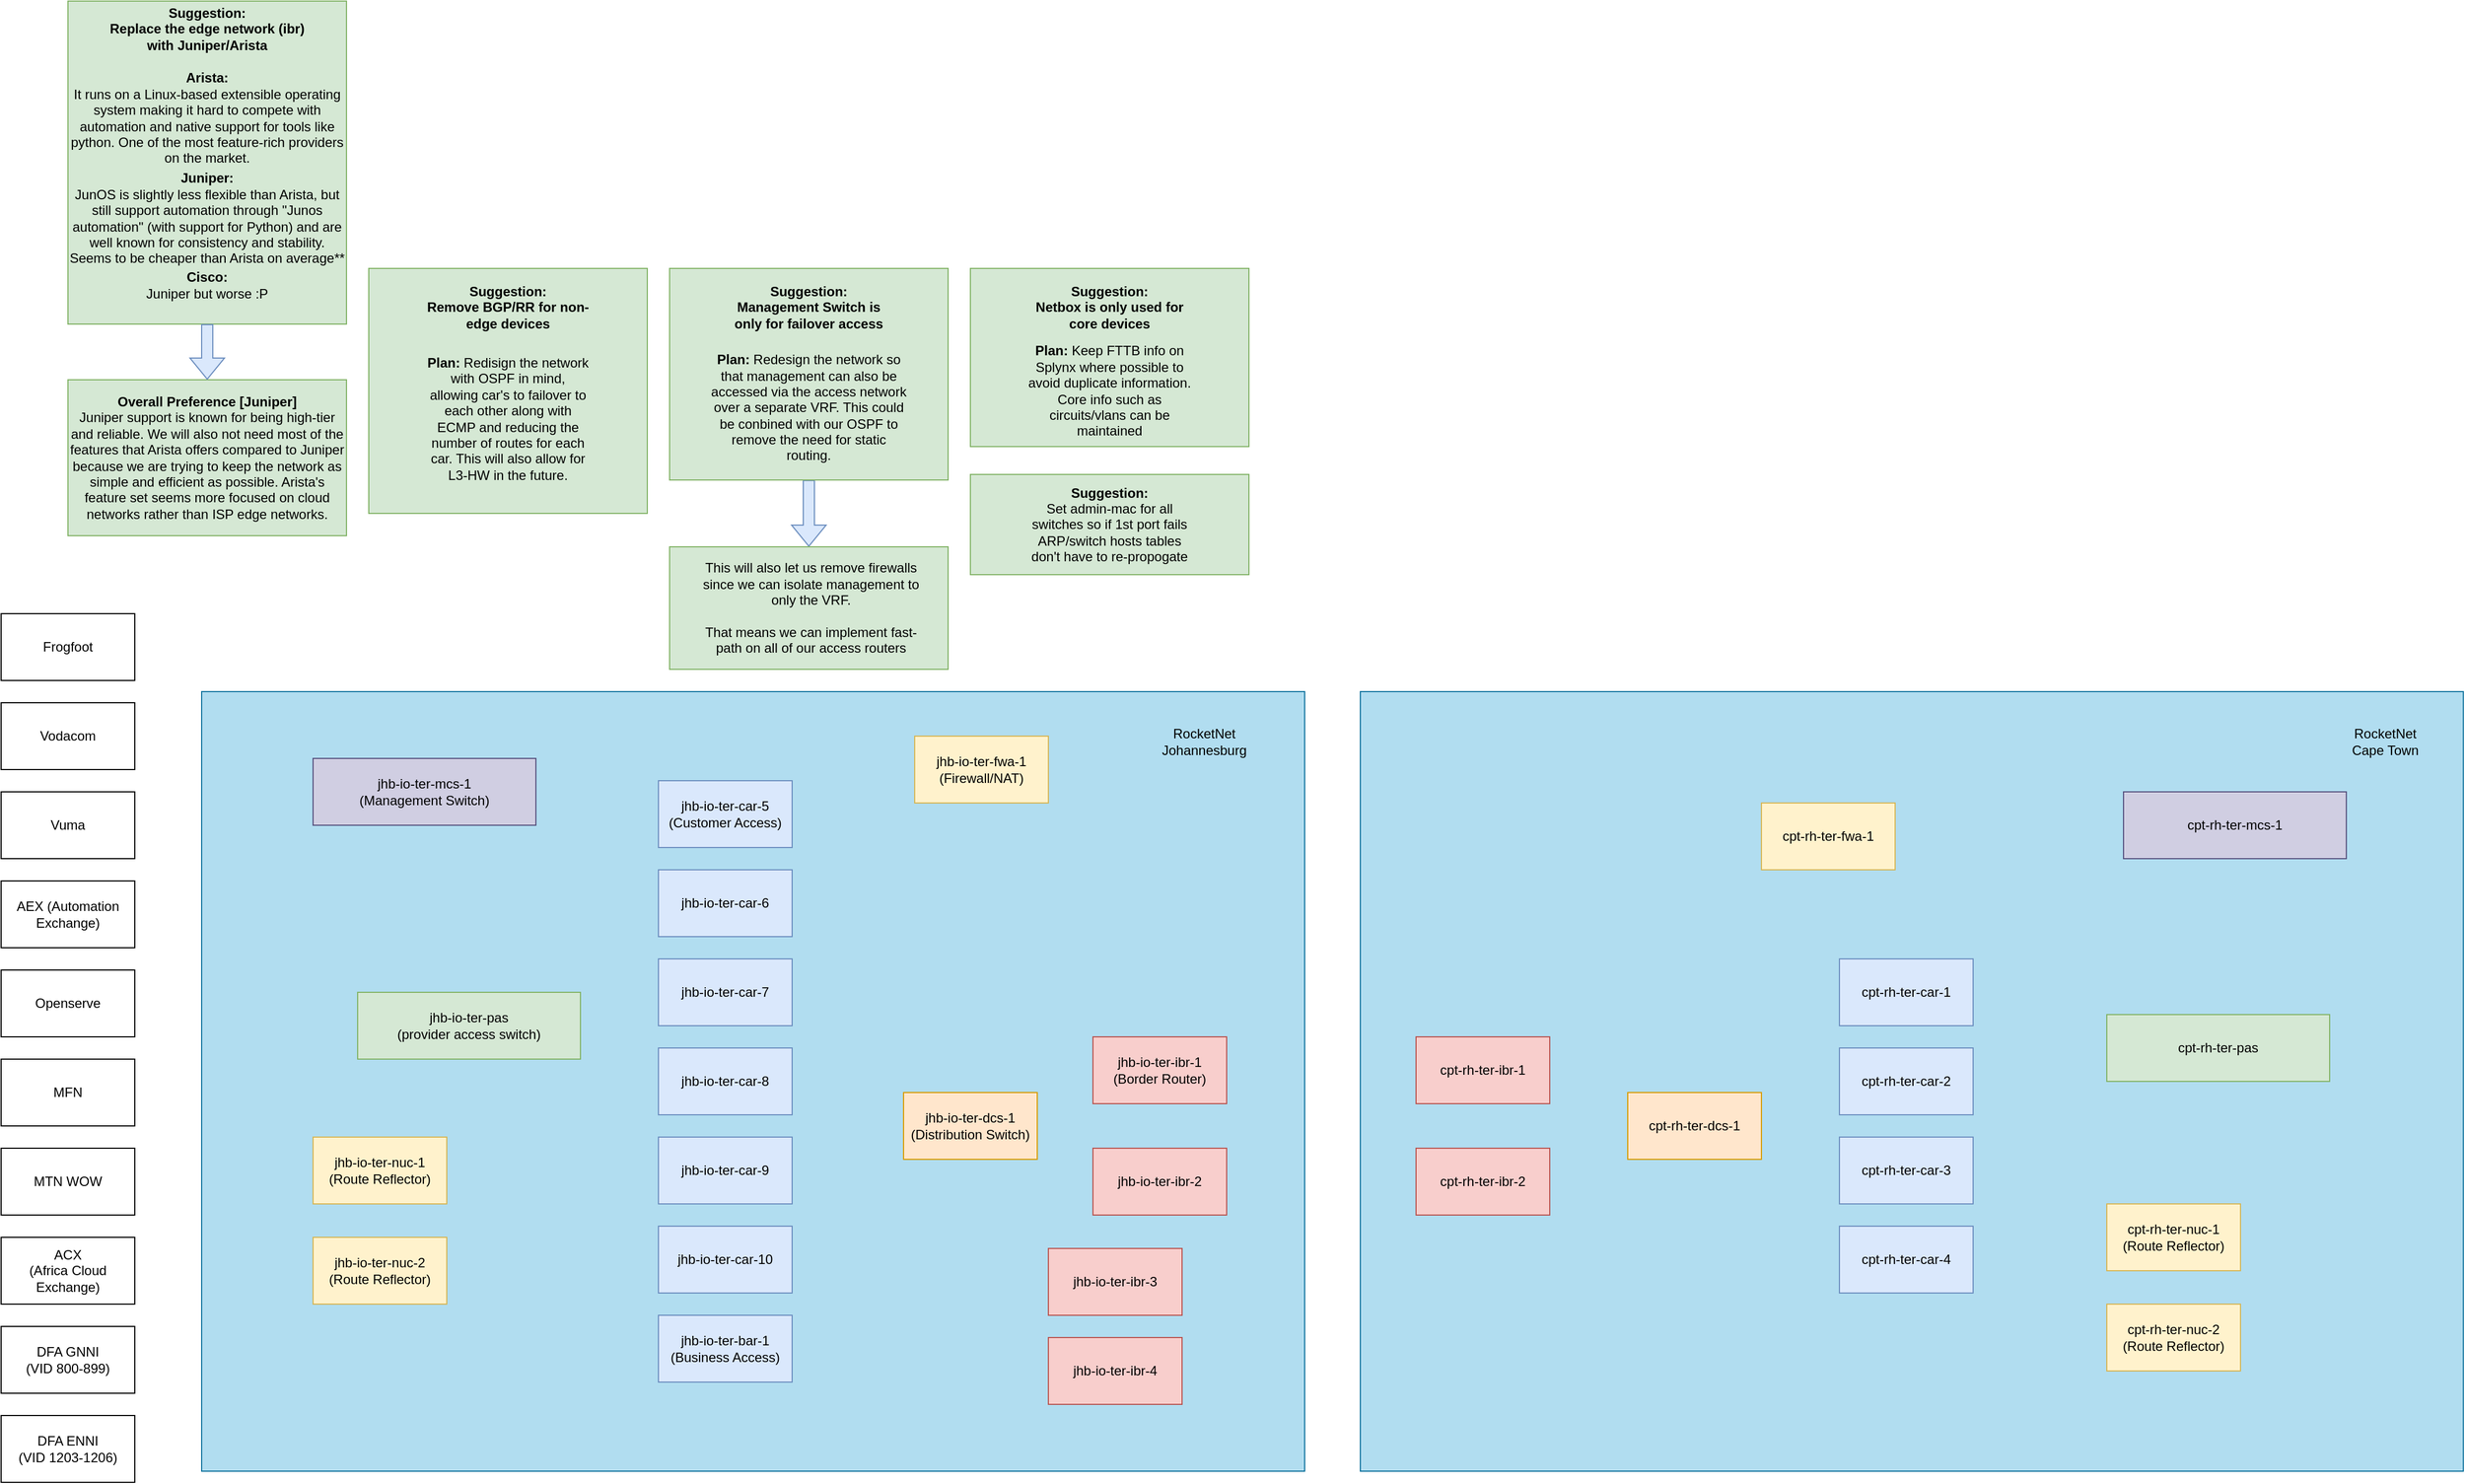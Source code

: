 <mxfile version="26.0.6">
  <diagram name="Page-1" id="0jXYULb7XNN_6yOyQ7-O">
    <mxGraphModel dx="1912" dy="1637" grid="1" gridSize="10" guides="1" tooltips="1" connect="1" arrows="1" fold="1" page="1" pageScale="1" pageWidth="850" pageHeight="1100" math="0" shadow="0">
      <root>
        <mxCell id="0" />
        <mxCell id="1" parent="0" />
        <mxCell id="cPcmEA7VBjGebmvJgzap-15" style="edgeStyle=orthogonalEdgeStyle;rounded=0;orthogonalLoop=1;jettySize=auto;html=1;entryX=0.5;entryY=0;entryDx=0;entryDy=0;shape=flexArrow;fillColor=#dae8fc;strokeColor=#6c8ebf;" edge="1" parent="1" source="cPcmEA7VBjGebmvJgzap-3" target="cPcmEA7VBjGebmvJgzap-13">
          <mxGeometry relative="1" as="geometry">
            <mxPoint x="-105" y="-230" as="targetPoint" />
          </mxGeometry>
        </mxCell>
        <mxCell id="cPcmEA7VBjGebmvJgzap-3" value="" style="rounded=0;whiteSpace=wrap;html=1;fillColor=#d5e8d4;strokeColor=#82b366;" vertex="1" parent="1">
          <mxGeometry x="-230" y="-460" width="250" height="190" as="geometry" />
        </mxCell>
        <mxCell id="fx19zx-SHGDhQ8waikCe-47" value="" style="rounded=0;whiteSpace=wrap;html=1;fillColor=#b1ddf0;strokeColor=#10739e;" parent="1" vertex="1">
          <mxGeometry x="390" y="-80" width="990" height="700" as="geometry" />
        </mxCell>
        <mxCell id="fx19zx-SHGDhQ8waikCe-46" value="" style="rounded=0;whiteSpace=wrap;html=1;fillColor=#b1ddf0;strokeColor=#10739e;" parent="1" vertex="1">
          <mxGeometry x="-650" y="-80" width="990" height="700" as="geometry" />
        </mxCell>
        <mxCell id="fx19zx-SHGDhQ8waikCe-1" value="&lt;div&gt;cpt-rh-ter-car-1&lt;/div&gt;" style="rounded=0;whiteSpace=wrap;html=1;fillColor=#dae8fc;strokeColor=#6c8ebf;" parent="1" vertex="1">
          <mxGeometry x="820" y="160" width="120" height="60" as="geometry" />
        </mxCell>
        <mxCell id="fx19zx-SHGDhQ8waikCe-5" value="&lt;div&gt;jhb-io-ter-car-5&lt;br&gt;(Customer Access)&lt;/div&gt;" style="rounded=0;whiteSpace=wrap;html=1;fillColor=#dae8fc;strokeColor=#6c8ebf;" parent="1" vertex="1">
          <mxGeometry x="-240" width="120" height="60" as="geometry" />
        </mxCell>
        <mxCell id="fx19zx-SHGDhQ8waikCe-6" value="jhb-io-ter-car-6" style="rounded=0;whiteSpace=wrap;html=1;fillColor=#dae8fc;strokeColor=#6c8ebf;" parent="1" vertex="1">
          <mxGeometry x="-240" y="80" width="120" height="60" as="geometry" />
        </mxCell>
        <mxCell id="fx19zx-SHGDhQ8waikCe-7" value="jhb-io-ter-car-7" style="rounded=0;whiteSpace=wrap;html=1;fillColor=#dae8fc;strokeColor=#6c8ebf;" parent="1" vertex="1">
          <mxGeometry x="-240" y="160" width="120" height="60" as="geometry" />
        </mxCell>
        <mxCell id="fx19zx-SHGDhQ8waikCe-8" value="jhb-io-ter-car-8" style="rounded=0;whiteSpace=wrap;html=1;fillColor=#dae8fc;strokeColor=#6c8ebf;" parent="1" vertex="1">
          <mxGeometry x="-240" y="240" width="120" height="60" as="geometry" />
        </mxCell>
        <mxCell id="fx19zx-SHGDhQ8waikCe-9" value="jhb-io-ter-car-9" style="rounded=0;whiteSpace=wrap;html=1;fillColor=#dae8fc;strokeColor=#6c8ebf;" parent="1" vertex="1">
          <mxGeometry x="-240" y="320" width="120" height="60" as="geometry" />
        </mxCell>
        <mxCell id="fx19zx-SHGDhQ8waikCe-10" value="jhb-io-ter-ibr-2" style="rounded=0;whiteSpace=wrap;html=1;fillColor=#f8cecc;strokeColor=#b85450;" parent="1" vertex="1">
          <mxGeometry x="150" y="330" width="120" height="60" as="geometry" />
        </mxCell>
        <mxCell id="fx19zx-SHGDhQ8waikCe-11" value="jhb-io-ter-ibr-1&lt;br&gt;(Border Router)" style="rounded=0;whiteSpace=wrap;html=1;fillColor=#f8cecc;strokeColor=#b85450;" parent="1" vertex="1">
          <mxGeometry x="150" y="230" width="120" height="60" as="geometry" />
        </mxCell>
        <mxCell id="fx19zx-SHGDhQ8waikCe-12" value="jhb-io-ter-ibr-3" style="rounded=0;whiteSpace=wrap;html=1;fillColor=#f8cecc;strokeColor=#b85450;" parent="1" vertex="1">
          <mxGeometry x="110" y="420" width="120" height="60" as="geometry" />
        </mxCell>
        <mxCell id="fx19zx-SHGDhQ8waikCe-13" value="jhb-io-ter-ibr-4" style="rounded=0;whiteSpace=wrap;html=1;fillColor=#f8cecc;strokeColor=#b85450;" parent="1" vertex="1">
          <mxGeometry x="110" y="500" width="120" height="60" as="geometry" />
        </mxCell>
        <mxCell id="fx19zx-SHGDhQ8waikCe-14" value="cpt-rh-ter-ibr-2" style="rounded=0;whiteSpace=wrap;html=1;fillColor=#f8cecc;strokeColor=#b85450;" parent="1" vertex="1">
          <mxGeometry x="440" y="330" width="120" height="60" as="geometry" />
        </mxCell>
        <mxCell id="fx19zx-SHGDhQ8waikCe-15" value="cpt-rh-ter-ibr-1" style="rounded=0;whiteSpace=wrap;html=1;fillColor=#f8cecc;strokeColor=#b85450;" parent="1" vertex="1">
          <mxGeometry x="440" y="230" width="120" height="60" as="geometry" />
        </mxCell>
        <mxCell id="fx19zx-SHGDhQ8waikCe-16" value="&lt;div&gt;jhb-io-ter-nuc-1&lt;/div&gt;&lt;div&gt;(Route Reflector)&lt;/div&gt;" style="rounded=0;whiteSpace=wrap;html=1;fillColor=#fff2cc;strokeColor=#d6b656;" parent="1" vertex="1">
          <mxGeometry x="-550" y="320" width="120" height="60" as="geometry" />
        </mxCell>
        <mxCell id="fx19zx-SHGDhQ8waikCe-17" value="&lt;div&gt;jhb-io-ter-nuc-2&lt;br&gt;(Route Reflector)&lt;/div&gt;" style="rounded=0;whiteSpace=wrap;html=1;fillColor=#fff2cc;strokeColor=#d6b656;" parent="1" vertex="1">
          <mxGeometry x="-550" y="410" width="120" height="60" as="geometry" />
        </mxCell>
        <mxCell id="fx19zx-SHGDhQ8waikCe-18" value="&lt;div&gt;jhb-io-ter-dcs-1&lt;br&gt;(Distribution Switch)&lt;/div&gt;" style="rounded=0;whiteSpace=wrap;html=1;fillColor=#ffe6cc;strokeColor=#d79b00;" parent="1" vertex="1">
          <mxGeometry x="-20" y="280" width="120" height="60" as="geometry" />
        </mxCell>
        <mxCell id="fx19zx-SHGDhQ8waikCe-19" value="&lt;div&gt;jhb-io-ter-pas&lt;br&gt;(provider access switch)&lt;/div&gt;" style="rounded=0;whiteSpace=wrap;html=1;fillColor=#d5e8d4;strokeColor=#82b366;" parent="1" vertex="1">
          <mxGeometry x="-510" y="190" width="200" height="60" as="geometry" />
        </mxCell>
        <mxCell id="fx19zx-SHGDhQ8waikCe-28" style="edgeStyle=orthogonalEdgeStyle;rounded=0;orthogonalLoop=1;jettySize=auto;html=1;exitX=0.5;exitY=1;exitDx=0;exitDy=0;" parent="1" edge="1">
          <mxGeometry relative="1" as="geometry">
            <mxPoint x="119.17" y="490" as="sourcePoint" />
            <mxPoint x="119.17" y="490" as="targetPoint" />
          </mxGeometry>
        </mxCell>
        <mxCell id="fx19zx-SHGDhQ8waikCe-31" value="&lt;div&gt;cpt-rh-ter-pas&lt;/div&gt;" style="rounded=0;whiteSpace=wrap;html=1;fillColor=#d5e8d4;strokeColor=#82b366;" parent="1" vertex="1">
          <mxGeometry x="1060" y="210" width="200" height="60" as="geometry" />
        </mxCell>
        <mxCell id="fx19zx-SHGDhQ8waikCe-32" value="cpt-rh-ter-dcs-1" style="rounded=0;whiteSpace=wrap;html=1;fillColor=#ffe6cc;strokeColor=#d79b00;" parent="1" vertex="1">
          <mxGeometry x="630" y="280" width="120" height="60" as="geometry" />
        </mxCell>
        <mxCell id="fx19zx-SHGDhQ8waikCe-36" value="jhb-io-ter-car-10" style="rounded=0;whiteSpace=wrap;html=1;fillColor=#dae8fc;strokeColor=#6c8ebf;" parent="1" vertex="1">
          <mxGeometry x="-240" y="400" width="120" height="60" as="geometry" />
        </mxCell>
        <mxCell id="fx19zx-SHGDhQ8waikCe-37" value="&lt;div&gt;cpt-rh-ter-car-2&lt;/div&gt;" style="rounded=0;whiteSpace=wrap;html=1;fillColor=#dae8fc;strokeColor=#6c8ebf;" parent="1" vertex="1">
          <mxGeometry x="820" y="240" width="120" height="60" as="geometry" />
        </mxCell>
        <mxCell id="fx19zx-SHGDhQ8waikCe-38" value="&lt;div&gt;cpt-rh-ter-car-3&lt;/div&gt;" style="rounded=0;whiteSpace=wrap;html=1;fillColor=#dae8fc;strokeColor=#6c8ebf;" parent="1" vertex="1">
          <mxGeometry x="820" y="320" width="120" height="60" as="geometry" />
        </mxCell>
        <mxCell id="fx19zx-SHGDhQ8waikCe-39" value="&lt;div&gt;cpt-rh-ter-car-4&lt;/div&gt;" style="rounded=0;whiteSpace=wrap;html=1;fillColor=#dae8fc;strokeColor=#6c8ebf;" parent="1" vertex="1">
          <mxGeometry x="820" y="400" width="120" height="60" as="geometry" />
        </mxCell>
        <mxCell id="fx19zx-SHGDhQ8waikCe-40" value="&lt;div&gt;jhb-io-ter-fwa-1&lt;br&gt;(Firewall/NAT)&lt;/div&gt;" style="rounded=0;whiteSpace=wrap;html=1;fillColor=#fff2cc;strokeColor=#d6b656;" parent="1" vertex="1">
          <mxGeometry x="-10" y="-40" width="120" height="60" as="geometry" />
        </mxCell>
        <mxCell id="fx19zx-SHGDhQ8waikCe-41" value="&lt;div&gt;jhb-io-ter-mcs-1&lt;br&gt;(Management Switch)&lt;/div&gt;" style="rounded=0;whiteSpace=wrap;html=1;fillColor=#d0cee2;strokeColor=#56517e;" parent="1" vertex="1">
          <mxGeometry x="-550" y="-20" width="200" height="60" as="geometry" />
        </mxCell>
        <mxCell id="fx19zx-SHGDhQ8waikCe-43" value="jhb-io-ter-bar-1&lt;br&gt;(Business Access)" style="rounded=0;whiteSpace=wrap;html=1;fillColor=#dae8fc;strokeColor=#6c8ebf;" parent="1" vertex="1">
          <mxGeometry x="-240" y="480" width="120" height="60" as="geometry" />
        </mxCell>
        <mxCell id="fx19zx-SHGDhQ8waikCe-45" value="&lt;div&gt;cpt-rh-ter-fwa-1&lt;/div&gt;" style="rounded=0;whiteSpace=wrap;html=1;fillColor=#fff2cc;strokeColor=#d6b656;" parent="1" vertex="1">
          <mxGeometry x="750" y="20" width="120" height="60" as="geometry" />
        </mxCell>
        <mxCell id="fx19zx-SHGDhQ8waikCe-48" value="&lt;div&gt;cpt-rh-ter-nuc-1&lt;/div&gt;&lt;div&gt;&lt;span style=&quot;background-color: transparent; color: light-dark(rgb(0, 0, 0), rgb(255, 255, 255));&quot;&gt;(Route Reflector)&lt;/span&gt;&lt;/div&gt;" style="rounded=0;whiteSpace=wrap;html=1;fillColor=#fff2cc;strokeColor=#d6b656;" parent="1" vertex="1">
          <mxGeometry x="1060" y="380" width="120" height="60" as="geometry" />
        </mxCell>
        <mxCell id="fx19zx-SHGDhQ8waikCe-49" value="&lt;div&gt;cpt-rh-ter-nuc-2&lt;/div&gt;&lt;div&gt;&lt;span style=&quot;background-color: transparent; color: light-dark(rgb(0, 0, 0), rgb(255, 255, 255));&quot;&gt;(Route Reflector)&lt;/span&gt;&lt;/div&gt;" style="rounded=0;whiteSpace=wrap;html=1;fillColor=#fff2cc;strokeColor=#d6b656;" parent="1" vertex="1">
          <mxGeometry x="1060" y="470" width="120" height="60" as="geometry" />
        </mxCell>
        <mxCell id="fx19zx-SHGDhQ8waikCe-50" value="&lt;div&gt;cpt-rh-ter-mcs-1&lt;/div&gt;" style="rounded=0;whiteSpace=wrap;html=1;fillColor=#d0cee2;strokeColor=#56517e;" parent="1" vertex="1">
          <mxGeometry x="1075" y="10" width="200" height="60" as="geometry" />
        </mxCell>
        <mxCell id="fVmiqil4yu7aYD-Kcc7V-1" value="RocketNet Johannesburg" style="text;html=1;align=center;verticalAlign=middle;whiteSpace=wrap;rounded=0;" parent="1" vertex="1">
          <mxGeometry x="220" y="-50" width="60" height="30" as="geometry" />
        </mxCell>
        <mxCell id="fVmiqil4yu7aYD-Kcc7V-3" value="RocketNet Cape Town" style="text;html=1;align=center;verticalAlign=middle;whiteSpace=wrap;rounded=0;" parent="1" vertex="1">
          <mxGeometry x="1275" y="-50" width="70" height="30" as="geometry" />
        </mxCell>
        <mxCell id="fVmiqil4yu7aYD-Kcc7V-4" value="Vuma" style="rounded=0;whiteSpace=wrap;html=1;" parent="1" vertex="1">
          <mxGeometry x="-830" y="10" width="120" height="60" as="geometry" />
        </mxCell>
        <mxCell id="fVmiqil4yu7aYD-Kcc7V-5" value="AEX (Automation Exchange)" style="rounded=0;whiteSpace=wrap;html=1;" parent="1" vertex="1">
          <mxGeometry x="-830" y="90" width="120" height="60" as="geometry" />
        </mxCell>
        <mxCell id="fVmiqil4yu7aYD-Kcc7V-6" value="Vodacom" style="rounded=0;whiteSpace=wrap;html=1;" parent="1" vertex="1">
          <mxGeometry x="-830" y="-70" width="120" height="60" as="geometry" />
        </mxCell>
        <mxCell id="fVmiqil4yu7aYD-Kcc7V-7" value="Frogfoot" style="rounded=0;whiteSpace=wrap;html=1;" parent="1" vertex="1">
          <mxGeometry x="-830" y="-150" width="120" height="60" as="geometry" />
        </mxCell>
        <mxCell id="fVmiqil4yu7aYD-Kcc7V-8" value="DFA GNNI&lt;br&gt;(VID 800-899)" style="rounded=0;whiteSpace=wrap;html=1;" parent="1" vertex="1">
          <mxGeometry x="-830" y="490" width="120" height="60" as="geometry" />
        </mxCell>
        <mxCell id="fVmiqil4yu7aYD-Kcc7V-9" value="DFA ENNI&lt;br&gt;(VID 1203-1206)" style="rounded=0;whiteSpace=wrap;html=1;" parent="1" vertex="1">
          <mxGeometry x="-830" y="570" width="120" height="60" as="geometry" />
        </mxCell>
        <mxCell id="fVmiqil4yu7aYD-Kcc7V-10" value="Openserve" style="rounded=0;whiteSpace=wrap;html=1;" parent="1" vertex="1">
          <mxGeometry x="-830" y="170" width="120" height="60" as="geometry" />
        </mxCell>
        <mxCell id="fVmiqil4yu7aYD-Kcc7V-11" value="MFN" style="rounded=0;whiteSpace=wrap;html=1;" parent="1" vertex="1">
          <mxGeometry x="-830" y="250" width="120" height="60" as="geometry" />
        </mxCell>
        <mxCell id="fVmiqil4yu7aYD-Kcc7V-12" value="MTN WOW" style="rounded=0;whiteSpace=wrap;html=1;" parent="1" vertex="1">
          <mxGeometry x="-830" y="330" width="120" height="60" as="geometry" />
        </mxCell>
        <mxCell id="fVmiqil4yu7aYD-Kcc7V-13" value="ACX&lt;br&gt;(Africa Cloud Exchange)" style="rounded=0;whiteSpace=wrap;html=1;" parent="1" vertex="1">
          <mxGeometry x="-830" y="410" width="120" height="60" as="geometry" />
        </mxCell>
        <mxCell id="cPcmEA7VBjGebmvJgzap-1" value="&lt;b&gt;Suggestion:&lt;br&gt;Management Switch is only for failover access&lt;/b&gt;" style="text;html=1;align=center;verticalAlign=middle;whiteSpace=wrap;rounded=0;" vertex="1" parent="1">
          <mxGeometry x="-180" y="-440" width="150" height="30" as="geometry" />
        </mxCell>
        <mxCell id="cPcmEA7VBjGebmvJgzap-2" value="&lt;b&gt;Plan: &lt;/b&gt;Redesign the network so that management can also be accessed via the access network over a separate VRF. This could be conbined with our OSPF to remove the need for static routing." style="text;html=1;align=center;verticalAlign=middle;whiteSpace=wrap;rounded=0;" vertex="1" parent="1">
          <mxGeometry x="-195" y="-350" width="180" height="30" as="geometry" />
        </mxCell>
        <mxCell id="cPcmEA7VBjGebmvJgzap-4" value="" style="rounded=0;whiteSpace=wrap;html=1;fillColor=#d5e8d4;strokeColor=#82b366;" vertex="1" parent="1">
          <mxGeometry x="40" y="-460" width="250" height="160" as="geometry" />
        </mxCell>
        <mxCell id="cPcmEA7VBjGebmvJgzap-5" value="&lt;b&gt;Suggestion:&lt;br&gt;Netbox is only used for core devices&lt;/b&gt;" style="text;html=1;align=center;verticalAlign=middle;whiteSpace=wrap;rounded=0;" vertex="1" parent="1">
          <mxGeometry x="90" y="-440" width="150" height="30" as="geometry" />
        </mxCell>
        <mxCell id="cPcmEA7VBjGebmvJgzap-6" value="&lt;b&gt;Plan: &lt;/b&gt;Keep FTTB info on Splynx where possible to avoid duplicate information. Core info such as circuits/vlans can be maintained" style="text;html=1;align=center;verticalAlign=middle;whiteSpace=wrap;rounded=0;" vertex="1" parent="1">
          <mxGeometry x="90" y="-365" width="150" height="30" as="geometry" />
        </mxCell>
        <mxCell id="cPcmEA7VBjGebmvJgzap-7" value="" style="rounded=0;whiteSpace=wrap;html=1;fillColor=#d5e8d4;strokeColor=#82b366;" vertex="1" parent="1">
          <mxGeometry x="40" y="-275" width="250" height="90" as="geometry" />
        </mxCell>
        <mxCell id="cPcmEA7VBjGebmvJgzap-8" value="&lt;b&gt;Suggestion:&lt;/b&gt;&lt;br&gt;Set admin-mac for all switches so if 1st port fails ARP/switch hosts tables don&#39;t have to re-propogate" style="text;html=1;align=center;verticalAlign=middle;whiteSpace=wrap;rounded=0;" vertex="1" parent="1">
          <mxGeometry x="90" y="-245" width="150" height="30" as="geometry" />
        </mxCell>
        <mxCell id="cPcmEA7VBjGebmvJgzap-10" value="" style="rounded=0;whiteSpace=wrap;html=1;fillColor=#d5e8d4;strokeColor=#82b366;" vertex="1" parent="1">
          <mxGeometry x="-500" y="-460" width="250" height="220" as="geometry" />
        </mxCell>
        <mxCell id="cPcmEA7VBjGebmvJgzap-11" value="&lt;b&gt;Suggestion:&lt;br&gt;Remove BGP/RR for non-edge devices&lt;/b&gt;" style="text;html=1;align=center;verticalAlign=middle;whiteSpace=wrap;rounded=0;" vertex="1" parent="1">
          <mxGeometry x="-450" y="-440" width="150" height="30" as="geometry" />
        </mxCell>
        <mxCell id="cPcmEA7VBjGebmvJgzap-12" value="&lt;b&gt;Plan: &lt;/b&gt;Redisign the network with OSPF in mind, allowing car&#39;s to failover to each other along with ECMP and reducing the number of routes for each car. This will also allow for L3-HW in the future." style="text;html=1;align=center;verticalAlign=middle;whiteSpace=wrap;rounded=0;" vertex="1" parent="1">
          <mxGeometry x="-450" y="-340" width="150" height="30" as="geometry" />
        </mxCell>
        <mxCell id="cPcmEA7VBjGebmvJgzap-13" value="" style="rounded=0;whiteSpace=wrap;html=1;fillColor=#d5e8d4;strokeColor=#82b366;" vertex="1" parent="1">
          <mxGeometry x="-230" y="-210" width="250" height="110" as="geometry" />
        </mxCell>
        <mxCell id="cPcmEA7VBjGebmvJgzap-14" value="This will also let us remove firewalls since we can isolate management to only the VRF.&lt;br&gt;&lt;br&gt;That means we can implement fast-path on all of our access routers" style="text;html=1;align=center;verticalAlign=middle;whiteSpace=wrap;rounded=0;" vertex="1" parent="1">
          <mxGeometry x="-207.5" y="-170" width="207.5" height="30" as="geometry" />
        </mxCell>
        <mxCell id="cPcmEA7VBjGebmvJgzap-16" value="" style="rounded=0;whiteSpace=wrap;html=1;fillColor=#d5e8d4;strokeColor=#82b366;" vertex="1" parent="1">
          <mxGeometry x="-770" y="-700" width="250" height="290" as="geometry" />
        </mxCell>
        <mxCell id="cPcmEA7VBjGebmvJgzap-17" value="&lt;b&gt;Suggestion:&lt;br&gt;Replace the edge network (ibr) with Juniper/Arista&lt;/b&gt;" style="text;html=1;align=center;verticalAlign=middle;whiteSpace=wrap;rounded=0;" vertex="1" parent="1">
          <mxGeometry x="-735" y="-690" width="180" height="30" as="geometry" />
        </mxCell>
        <mxCell id="cPcmEA7VBjGebmvJgzap-18" value="&lt;b&gt;Arista:&lt;/b&gt;&lt;br&gt;It runs on a Linux-based extensible operating system making it hard to compete with automation and native support for tools like python. One of the most feature-rich providers on the market." style="text;html=1;align=center;verticalAlign=middle;whiteSpace=wrap;rounded=0;" vertex="1" parent="1">
          <mxGeometry x="-770" y="-610" width="250" height="30" as="geometry" />
        </mxCell>
        <mxCell id="cPcmEA7VBjGebmvJgzap-19" value="&lt;b&gt;Juniper:&lt;/b&gt;&lt;br&gt;JunOS is slightly less flexible than Arista, but still support automation through &quot;Junos automation&quot; (with support for Python) and are well known for consistency and stability. Seems to be cheaper than Arista on average**" style="text;html=1;align=center;verticalAlign=middle;whiteSpace=wrap;rounded=0;" vertex="1" parent="1">
          <mxGeometry x="-770" y="-520" width="250" height="30" as="geometry" />
        </mxCell>
        <mxCell id="cPcmEA7VBjGebmvJgzap-20" value="" style="rounded=0;whiteSpace=wrap;html=1;fillColor=#d5e8d4;strokeColor=#82b366;" vertex="1" parent="1">
          <mxGeometry x="-770" y="-360" width="250" height="140" as="geometry" />
        </mxCell>
        <mxCell id="cPcmEA7VBjGebmvJgzap-21" style="edgeStyle=orthogonalEdgeStyle;rounded=0;orthogonalLoop=1;jettySize=auto;html=1;entryX=0.5;entryY=0;entryDx=0;entryDy=0;shape=flexArrow;fillColor=#dae8fc;strokeColor=#6c8ebf;exitX=0.5;exitY=1;exitDx=0;exitDy=0;" edge="1" parent="1" source="cPcmEA7VBjGebmvJgzap-16" target="cPcmEA7VBjGebmvJgzap-20">
          <mxGeometry relative="1" as="geometry">
            <mxPoint x="-310" y="-350" as="sourcePoint" />
            <mxPoint x="-310" y="-290" as="targetPoint" />
          </mxGeometry>
        </mxCell>
        <mxCell id="cPcmEA7VBjGebmvJgzap-22" value="&lt;b&gt;Overall Preference [Juniper]&lt;/b&gt;&lt;br&gt;Juniper support is known for being high-tier and reliable. We will also not need most of the features that Arista offers compared to Juniper because we are trying to keep the network as simple and efficient as possible. Arista&#39;s feature set seems more focused on cloud networks rather than ISP edge networks." style="text;html=1;align=center;verticalAlign=middle;whiteSpace=wrap;rounded=0;" vertex="1" parent="1">
          <mxGeometry x="-770" y="-305" width="250" height="30" as="geometry" />
        </mxCell>
        <mxCell id="cPcmEA7VBjGebmvJgzap-24" value="&lt;b&gt;Cisco:&lt;/b&gt;&lt;br&gt;Juniper but worse :P" style="text;html=1;align=center;verticalAlign=middle;whiteSpace=wrap;rounded=0;" vertex="1" parent="1">
          <mxGeometry x="-770" y="-460" width="250" height="30" as="geometry" />
        </mxCell>
      </root>
    </mxGraphModel>
  </diagram>
</mxfile>
